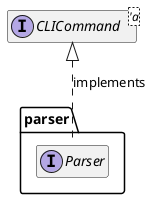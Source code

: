 @startuml parser
hide fields
hide methods

package parser {
    interface Parser {
    }
}

interface CLICommand<'a> {
}

' Relationships between modules
CLICommand <|.. Parser : implements
@enduml